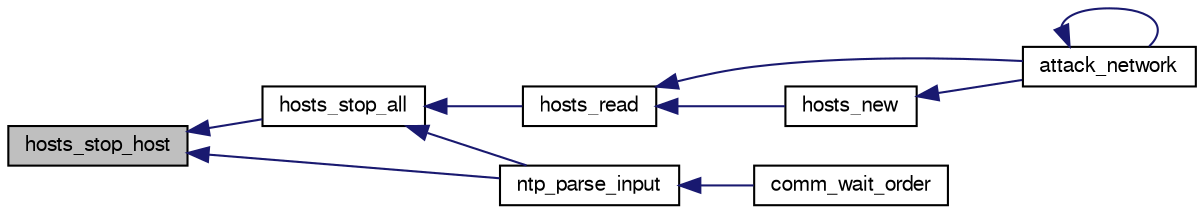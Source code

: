 digraph G
{
  bgcolor="transparent";
  edge [fontname="FreeSans",fontsize="10",labelfontname="FreeSans",labelfontsize="10"];
  node [fontname="FreeSans",fontsize="10",shape=record];
  rankdir=LR;
  Node1 [label="hosts_stop_host",height=0.2,width=0.4,color="black", fillcolor="grey75", style="filled" fontcolor="black"];
  Node1 -> Node2 [dir=back,color="midnightblue",fontsize="10",style="solid",fontname="FreeSans"];
  Node2 [label="hosts_stop_all",height=0.2,width=0.4,color="black",URL="$hosts_8h.html#a335840ff579312c5f8530e4227266064"];
  Node2 -> Node3 [dir=back,color="midnightblue",fontsize="10",style="solid",fontname="FreeSans"];
  Node3 [label="hosts_read",height=0.2,width=0.4,color="black",URL="$hosts_8h.html#a45569f26667992d13eb3654b2a945077",tooltip="Returns -1 if client asked to stop all tests or connection was lost or error. 0 otherwise..."];
  Node3 -> Node4 [dir=back,color="midnightblue",fontsize="10",style="solid",fontname="FreeSans"];
  Node4 [label="attack_network",height=0.2,width=0.4,color="black",URL="$attack_8h.html#a8487544e41baa26d15e4f9a91e4b34b8",tooltip="Attack a whole network."];
  Node4 -> Node4 [dir=back,color="midnightblue",fontsize="10",style="solid",fontname="FreeSans"];
  Node3 -> Node5 [dir=back,color="midnightblue",fontsize="10",style="solid",fontname="FreeSans"];
  Node5 [label="hosts_new",height=0.2,width=0.4,color="black",URL="$hosts_8h.html#a2aca3226c70bb067a759855c000d1f89"];
  Node5 -> Node4 [dir=back,color="midnightblue",fontsize="10",style="solid",fontname="FreeSans"];
  Node2 -> Node6 [dir=back,color="midnightblue",fontsize="10",style="solid",fontname="FreeSans"];
  Node6 [label="ntp_parse_input",height=0.2,width=0.4,color="black",URL="$ntp_8h.html#ad385351203f78e3406be7002270026d0",tooltip="Parses the input sent by the client before the NEW_ATTACK message."];
  Node6 -> Node7 [dir=back,color="midnightblue",fontsize="10",style="solid",fontname="FreeSans"];
  Node7 [label="comm_wait_order",height=0.2,width=0.4,color="black",URL="$comm_8h.html#ae6a440e81d4192ba998ac45d1025b21f",tooltip="This function waits for the attack order of the client. Meanwhile, it processes all..."];
  Node1 -> Node6 [dir=back,color="midnightblue",fontsize="10",style="solid",fontname="FreeSans"];
}
